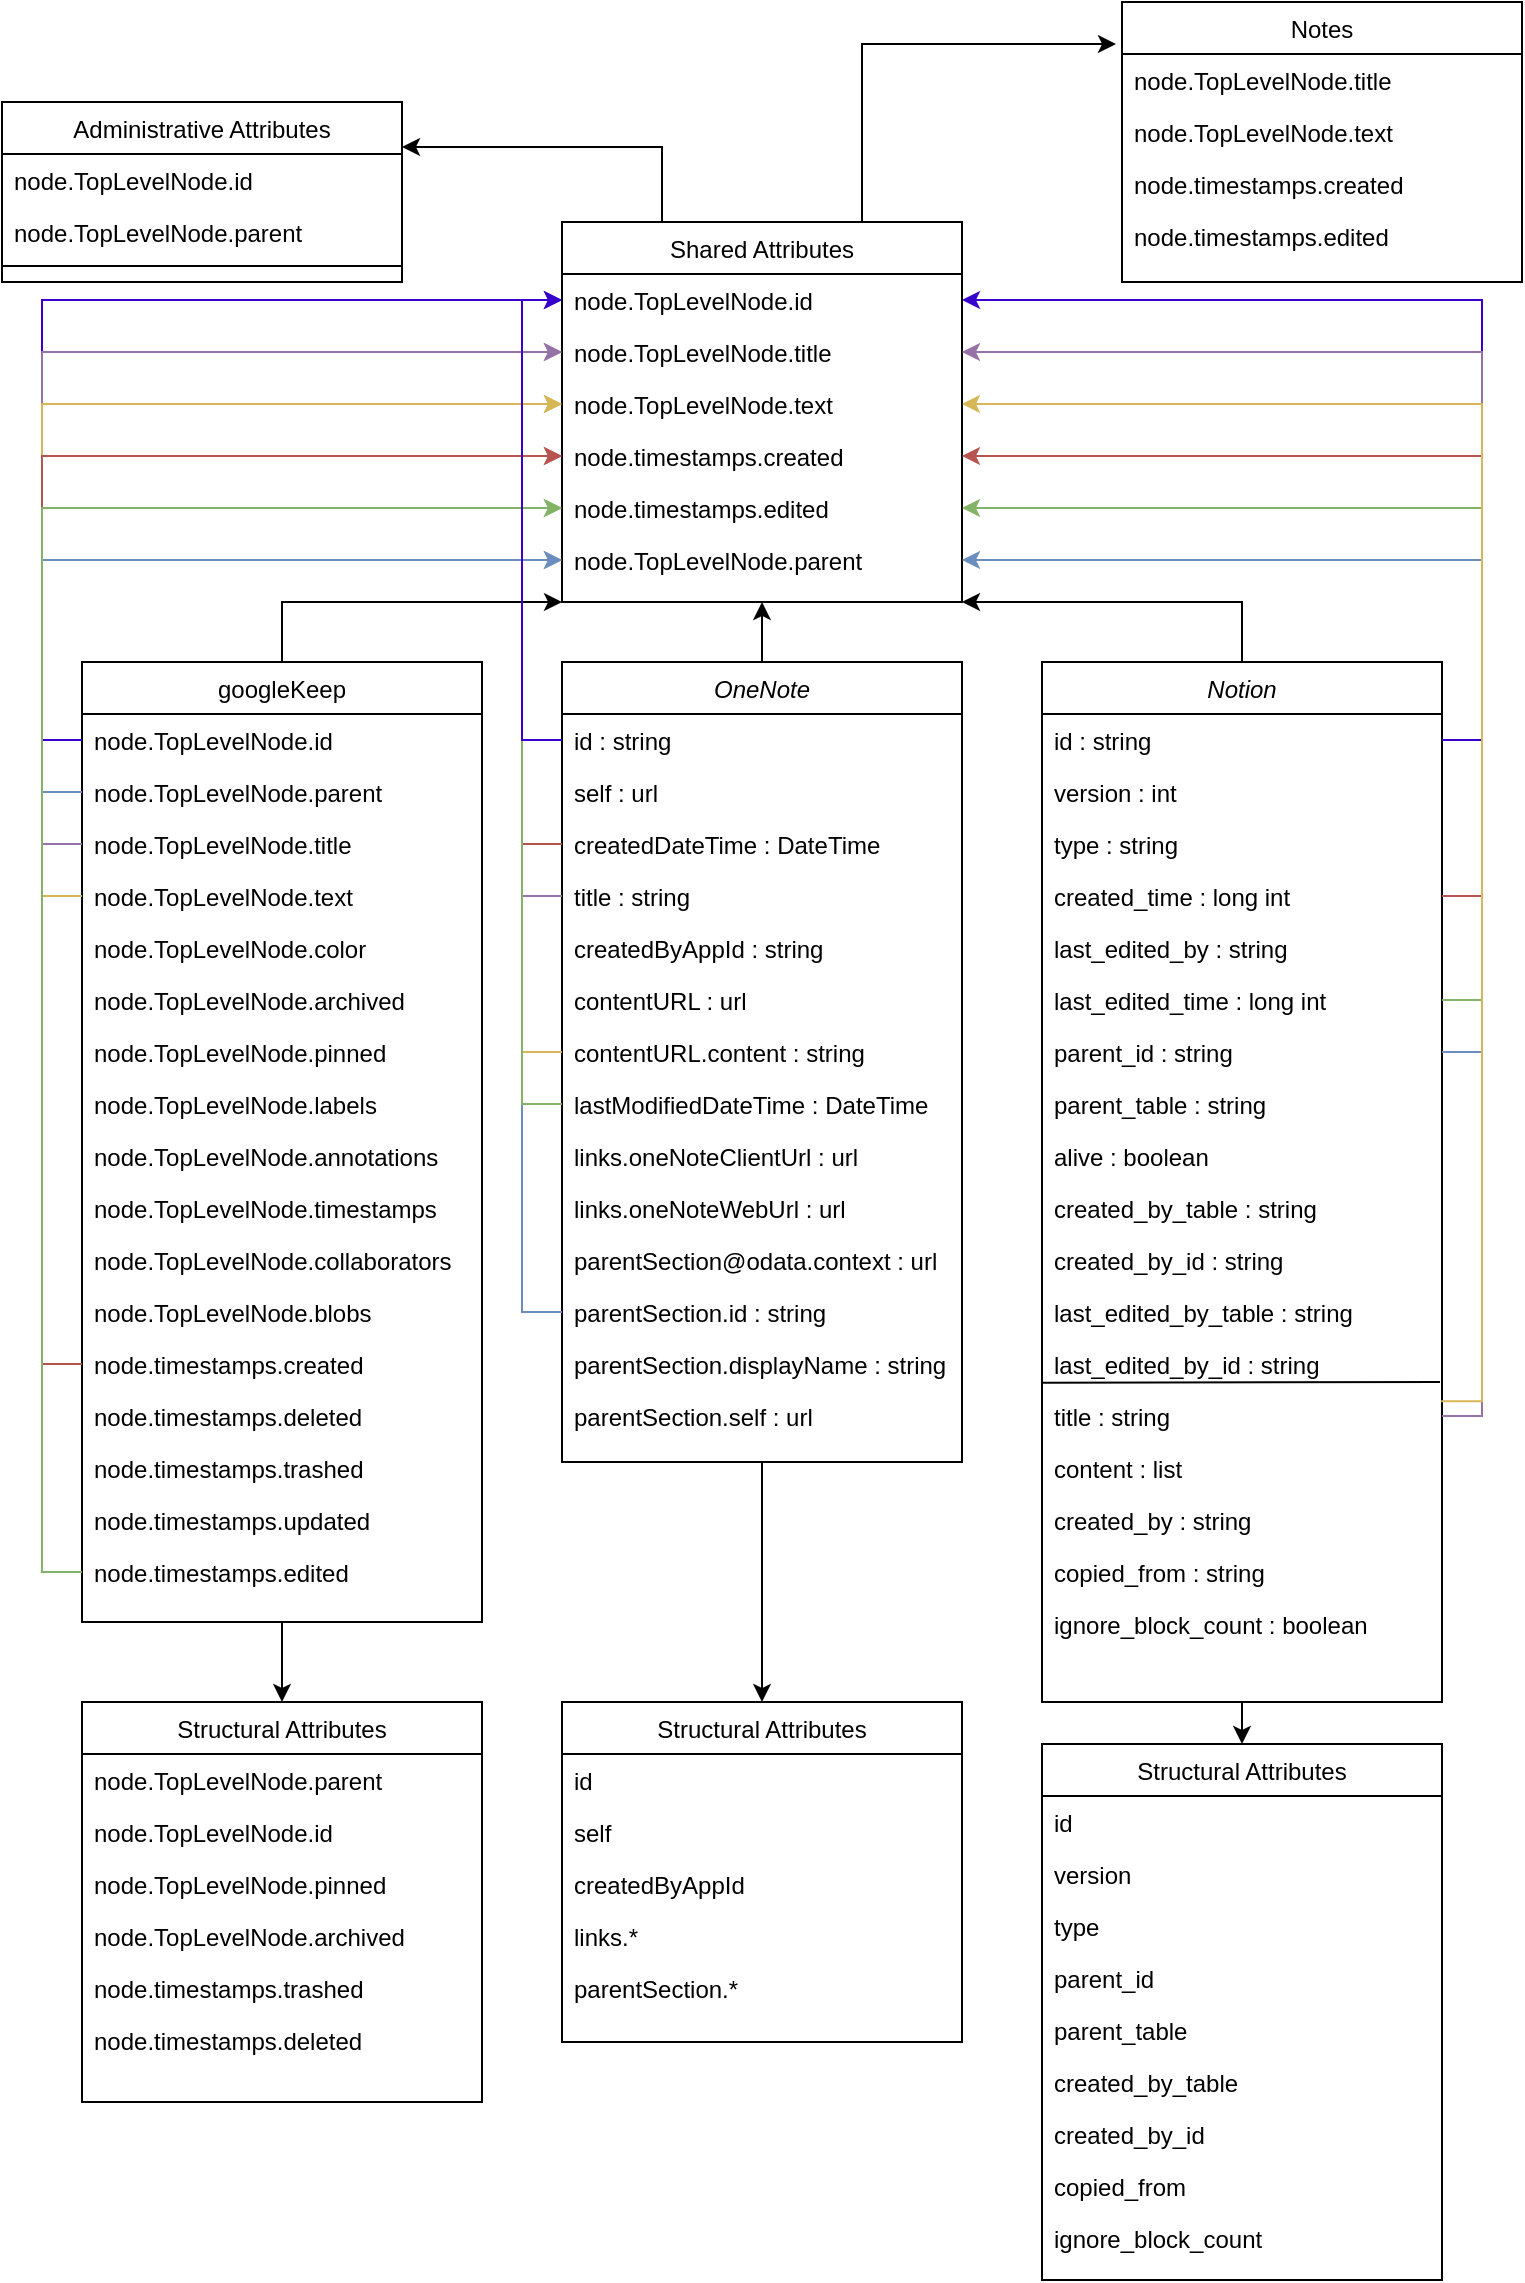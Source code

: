 <mxfile version="13.0.3" type="device"><diagram id="C5RBs43oDa-KdzZeNtuy" name="Page-1"><mxGraphModel dx="1089" dy="964" grid="1" gridSize="10" guides="1" tooltips="1" connect="1" arrows="1" fold="1" page="1" pageScale="1" pageWidth="827" pageHeight="1169" math="0" shadow="0"><root><mxCell id="WIyWlLk6GJQsqaUBKTNV-0"/><mxCell id="WIyWlLk6GJQsqaUBKTNV-1" parent="WIyWlLk6GJQsqaUBKTNV-0"/><mxCell id="ydB9DaKK_zEa8O-O2ueT-28" style="edgeStyle=orthogonalEdgeStyle;rounded=0;orthogonalLoop=1;jettySize=auto;html=1;exitX=0.5;exitY=1;exitDx=0;exitDy=0;entryX=0.5;entryY=0;entryDx=0;entryDy=0;" parent="WIyWlLk6GJQsqaUBKTNV-1" source="zkfFHV4jXpPFQw0GAbJ--6" target="ydB9DaKK_zEa8O-O2ueT-0" edge="1"><mxGeometry relative="1" as="geometry"/></mxCell><mxCell id="_huAUMThp4iO_BrBf-Zv-16" style="edgeStyle=orthogonalEdgeStyle;rounded=0;orthogonalLoop=1;jettySize=auto;html=1;exitX=0.5;exitY=0;exitDx=0;exitDy=0;entryX=0;entryY=1;entryDx=0;entryDy=0;" edge="1" parent="WIyWlLk6GJQsqaUBKTNV-1" source="zkfFHV4jXpPFQw0GAbJ--6" target="JfaCgHYBOTV-kpZcKpVg-49"><mxGeometry relative="1" as="geometry"><Array as="points"><mxPoint x="180" y="330"/></Array></mxGeometry></mxCell><mxCell id="zkfFHV4jXpPFQw0GAbJ--6" value="googleKeep" style="swimlane;fontStyle=0;align=center;verticalAlign=top;childLayout=stackLayout;horizontal=1;startSize=26;horizontalStack=0;resizeParent=1;resizeLast=0;collapsible=1;marginBottom=0;rounded=0;shadow=0;strokeWidth=1;" parent="WIyWlLk6GJQsqaUBKTNV-1" vertex="1"><mxGeometry x="80" y="360" width="200" height="480" as="geometry"><mxRectangle x="130" y="380" width="160" height="26" as="alternateBounds"/></mxGeometry></mxCell><mxCell id="zkfFHV4jXpPFQw0GAbJ--7" value="node.TopLevelNode.id &#10;" style="text;align=left;verticalAlign=top;spacingLeft=4;spacingRight=4;overflow=hidden;rotatable=0;points=[[0,0.5],[1,0.5]];portConstraint=eastwest;" parent="zkfFHV4jXpPFQw0GAbJ--6" vertex="1"><mxGeometry y="26" width="200" height="26" as="geometry"/></mxCell><mxCell id="JfaCgHYBOTV-kpZcKpVg-0" value="node.TopLevelNode.parent &#10;" style="text;align=left;verticalAlign=top;spacingLeft=4;spacingRight=4;overflow=hidden;rotatable=0;points=[[0,0.5],[1,0.5]];portConstraint=eastwest;" parent="zkfFHV4jXpPFQw0GAbJ--6" vertex="1"><mxGeometry y="52" width="200" height="26" as="geometry"/></mxCell><mxCell id="JfaCgHYBOTV-kpZcKpVg-1" value="node.TopLevelNode.title &#10;" style="text;align=left;verticalAlign=top;spacingLeft=4;spacingRight=4;overflow=hidden;rotatable=0;points=[[0,0.5],[1,0.5]];portConstraint=eastwest;" parent="zkfFHV4jXpPFQw0GAbJ--6" vertex="1"><mxGeometry y="78" width="200" height="26" as="geometry"/></mxCell><mxCell id="JfaCgHYBOTV-kpZcKpVg-3" value="node.TopLevelNode.text &#10;" style="text;align=left;verticalAlign=top;spacingLeft=4;spacingRight=4;overflow=hidden;rotatable=0;points=[[0,0.5],[1,0.5]];portConstraint=eastwest;" parent="zkfFHV4jXpPFQw0GAbJ--6" vertex="1"><mxGeometry y="104" width="200" height="26" as="geometry"/></mxCell><mxCell id="JfaCgHYBOTV-kpZcKpVg-4" value="node.TopLevelNode.color &#10;" style="text;align=left;verticalAlign=top;spacingLeft=4;spacingRight=4;overflow=hidden;rotatable=0;points=[[0,0.5],[1,0.5]];portConstraint=eastwest;" parent="zkfFHV4jXpPFQw0GAbJ--6" vertex="1"><mxGeometry y="130" width="200" height="26" as="geometry"/></mxCell><mxCell id="JfaCgHYBOTV-kpZcKpVg-5" value="node.TopLevelNode.archived &#10;" style="text;align=left;verticalAlign=top;spacingLeft=4;spacingRight=4;overflow=hidden;rotatable=0;points=[[0,0.5],[1,0.5]];portConstraint=eastwest;" parent="zkfFHV4jXpPFQw0GAbJ--6" vertex="1"><mxGeometry y="156" width="200" height="26" as="geometry"/></mxCell><mxCell id="JfaCgHYBOTV-kpZcKpVg-7" value="node.TopLevelNode.pinned &#10;" style="text;align=left;verticalAlign=top;spacingLeft=4;spacingRight=4;overflow=hidden;rotatable=0;points=[[0,0.5],[1,0.5]];portConstraint=eastwest;" parent="zkfFHV4jXpPFQw0GAbJ--6" vertex="1"><mxGeometry y="182" width="200" height="26" as="geometry"/></mxCell><mxCell id="JfaCgHYBOTV-kpZcKpVg-9" value="node.TopLevelNode.labels &#10;" style="text;align=left;verticalAlign=top;spacingLeft=4;spacingRight=4;overflow=hidden;rotatable=0;points=[[0,0.5],[1,0.5]];portConstraint=eastwest;" parent="zkfFHV4jXpPFQw0GAbJ--6" vertex="1"><mxGeometry y="208" width="200" height="26" as="geometry"/></mxCell><mxCell id="JfaCgHYBOTV-kpZcKpVg-8" value="node.TopLevelNode.annotations &#10;" style="text;align=left;verticalAlign=top;spacingLeft=4;spacingRight=4;overflow=hidden;rotatable=0;points=[[0,0.5],[1,0.5]];portConstraint=eastwest;" parent="zkfFHV4jXpPFQw0GAbJ--6" vertex="1"><mxGeometry y="234" width="200" height="26" as="geometry"/></mxCell><mxCell id="JfaCgHYBOTV-kpZcKpVg-10" value="node.TopLevelNode.timestamps &#10;" style="text;align=left;verticalAlign=top;spacingLeft=4;spacingRight=4;overflow=hidden;rotatable=0;points=[[0,0.5],[1,0.5]];portConstraint=eastwest;" parent="zkfFHV4jXpPFQw0GAbJ--6" vertex="1"><mxGeometry y="260" width="200" height="26" as="geometry"/></mxCell><mxCell id="JfaCgHYBOTV-kpZcKpVg-12" value="node.TopLevelNode.collaborators &#10;" style="text;align=left;verticalAlign=top;spacingLeft=4;spacingRight=4;overflow=hidden;rotatable=0;points=[[0,0.5],[1,0.5]];portConstraint=eastwest;" parent="zkfFHV4jXpPFQw0GAbJ--6" vertex="1"><mxGeometry y="286" width="200" height="26" as="geometry"/></mxCell><mxCell id="JfaCgHYBOTV-kpZcKpVg-11" value="node.TopLevelNode.blobs &#10;" style="text;align=left;verticalAlign=top;spacingLeft=4;spacingRight=4;overflow=hidden;rotatable=0;points=[[0,0.5],[1,0.5]];portConstraint=eastwest;" parent="zkfFHV4jXpPFQw0GAbJ--6" vertex="1"><mxGeometry y="312" width="200" height="26" as="geometry"/></mxCell><mxCell id="JfaCgHYBOTV-kpZcKpVg-13" value="node.timestamps.created &#10;" style="text;align=left;verticalAlign=top;spacingLeft=4;spacingRight=4;overflow=hidden;rotatable=0;points=[[0,0.5],[1,0.5]];portConstraint=eastwest;" parent="zkfFHV4jXpPFQw0GAbJ--6" vertex="1"><mxGeometry y="338" width="200" height="26" as="geometry"/></mxCell><mxCell id="JfaCgHYBOTV-kpZcKpVg-6" value="node.timestamps.deleted" style="text;align=left;verticalAlign=top;spacingLeft=4;spacingRight=4;overflow=hidden;rotatable=0;points=[[0,0.5],[1,0.5]];portConstraint=eastwest;" parent="zkfFHV4jXpPFQw0GAbJ--6" vertex="1"><mxGeometry y="364" width="200" height="26" as="geometry"/></mxCell><mxCell id="JfaCgHYBOTV-kpZcKpVg-14" value="node.timestamps.trashed" style="text;align=left;verticalAlign=top;spacingLeft=4;spacingRight=4;overflow=hidden;rotatable=0;points=[[0,0.5],[1,0.5]];portConstraint=eastwest;" parent="zkfFHV4jXpPFQw0GAbJ--6" vertex="1"><mxGeometry y="390" width="200" height="26" as="geometry"/></mxCell><mxCell id="JfaCgHYBOTV-kpZcKpVg-15" value="node.timestamps.updated" style="text;align=left;verticalAlign=top;spacingLeft=4;spacingRight=4;overflow=hidden;rotatable=0;points=[[0,0.5],[1,0.5]];portConstraint=eastwest;" parent="zkfFHV4jXpPFQw0GAbJ--6" vertex="1"><mxGeometry y="416" width="200" height="26" as="geometry"/></mxCell><mxCell id="JfaCgHYBOTV-kpZcKpVg-16" value="node.timestamps.edited" style="text;align=left;verticalAlign=top;spacingLeft=4;spacingRight=4;overflow=hidden;rotatable=0;points=[[0,0.5],[1,0.5]];portConstraint=eastwest;" parent="zkfFHV4jXpPFQw0GAbJ--6" vertex="1"><mxGeometry y="442" width="200" height="26" as="geometry"/></mxCell><mxCell id="JfaCgHYBOTV-kpZcKpVg-69" style="edgeStyle=orthogonalEdgeStyle;rounded=0;orthogonalLoop=1;jettySize=auto;html=1;exitX=0.5;exitY=0;exitDx=0;exitDy=0;entryX=0.5;entryY=1;entryDx=0;entryDy=0;" parent="WIyWlLk6GJQsqaUBKTNV-1" source="zkfFHV4jXpPFQw0GAbJ--0" target="JfaCgHYBOTV-kpZcKpVg-49" edge="1"><mxGeometry relative="1" as="geometry"/></mxCell><mxCell id="ydB9DaKK_zEa8O-O2ueT-29" style="edgeStyle=orthogonalEdgeStyle;rounded=0;orthogonalLoop=1;jettySize=auto;html=1;exitX=0.5;exitY=1;exitDx=0;exitDy=0;entryX=0.5;entryY=0;entryDx=0;entryDy=0;" parent="WIyWlLk6GJQsqaUBKTNV-1" source="zkfFHV4jXpPFQw0GAbJ--0" target="ydB9DaKK_zEa8O-O2ueT-9" edge="1"><mxGeometry relative="1" as="geometry"/></mxCell><mxCell id="zkfFHV4jXpPFQw0GAbJ--0" value="OneNote" style="swimlane;fontStyle=2;align=center;verticalAlign=top;childLayout=stackLayout;horizontal=1;startSize=26;horizontalStack=0;resizeParent=1;resizeLast=0;collapsible=1;marginBottom=0;rounded=0;shadow=0;strokeWidth=1;" parent="WIyWlLk6GJQsqaUBKTNV-1" vertex="1"><mxGeometry x="320" y="360" width="200" height="400" as="geometry"><mxRectangle x="230" y="140" width="160" height="26" as="alternateBounds"/></mxGeometry></mxCell><mxCell id="zkfFHV4jXpPFQw0GAbJ--1" value="id : string" style="text;align=left;verticalAlign=top;spacingLeft=4;spacingRight=4;overflow=hidden;rotatable=0;points=[[0,0.5],[1,0.5]];portConstraint=eastwest;" parent="zkfFHV4jXpPFQw0GAbJ--0" vertex="1"><mxGeometry y="26" width="200" height="26" as="geometry"/></mxCell><mxCell id="zkfFHV4jXpPFQw0GAbJ--2" value="self : url" style="text;align=left;verticalAlign=top;spacingLeft=4;spacingRight=4;overflow=hidden;rotatable=0;points=[[0,0.5],[1,0.5]];portConstraint=eastwest;rounded=0;shadow=0;html=0;" parent="zkfFHV4jXpPFQw0GAbJ--0" vertex="1"><mxGeometry y="52" width="200" height="26" as="geometry"/></mxCell><mxCell id="zkfFHV4jXpPFQw0GAbJ--3" value="createdDateTime : DateTime" style="text;align=left;verticalAlign=top;spacingLeft=4;spacingRight=4;overflow=hidden;rotatable=0;points=[[0,0.5],[1,0.5]];portConstraint=eastwest;rounded=0;shadow=0;html=0;" parent="zkfFHV4jXpPFQw0GAbJ--0" vertex="1"><mxGeometry y="78" width="200" height="26" as="geometry"/></mxCell><mxCell id="JfaCgHYBOTV-kpZcKpVg-17" value="title : string" style="text;align=left;verticalAlign=top;spacingLeft=4;spacingRight=4;overflow=hidden;rotatable=0;points=[[0,0.5],[1,0.5]];portConstraint=eastwest;rounded=0;shadow=0;html=0;" parent="zkfFHV4jXpPFQw0GAbJ--0" vertex="1"><mxGeometry y="104" width="200" height="26" as="geometry"/></mxCell><mxCell id="JfaCgHYBOTV-kpZcKpVg-20" value="createdByAppId : string" style="text;align=left;verticalAlign=top;spacingLeft=4;spacingRight=4;overflow=hidden;rotatable=0;points=[[0,0.5],[1,0.5]];portConstraint=eastwest;rounded=0;shadow=0;html=0;" parent="zkfFHV4jXpPFQw0GAbJ--0" vertex="1"><mxGeometry y="130" width="200" height="26" as="geometry"/></mxCell><mxCell id="JfaCgHYBOTV-kpZcKpVg-22" value="contentURL : url" style="text;align=left;verticalAlign=top;spacingLeft=4;spacingRight=4;overflow=hidden;rotatable=0;points=[[0,0.5],[1,0.5]];portConstraint=eastwest;rounded=0;shadow=0;html=0;" parent="zkfFHV4jXpPFQw0GAbJ--0" vertex="1"><mxGeometry y="156" width="200" height="26" as="geometry"/></mxCell><mxCell id="JfaCgHYBOTV-kpZcKpVg-19" value="contentURL.content : string" style="text;align=left;verticalAlign=top;spacingLeft=4;spacingRight=4;overflow=hidden;rotatable=0;points=[[0,0.5],[1,0.5]];portConstraint=eastwest;rounded=0;shadow=0;html=0;" parent="zkfFHV4jXpPFQw0GAbJ--0" vertex="1"><mxGeometry y="182" width="200" height="26" as="geometry"/></mxCell><mxCell id="JfaCgHYBOTV-kpZcKpVg-21" value="lastModifiedDateTime : DateTime" style="text;align=left;verticalAlign=top;spacingLeft=4;spacingRight=4;overflow=hidden;rotatable=0;points=[[0,0.5],[1,0.5]];portConstraint=eastwest;rounded=0;shadow=0;html=0;" parent="zkfFHV4jXpPFQw0GAbJ--0" vertex="1"><mxGeometry y="208" width="200" height="26" as="geometry"/></mxCell><mxCell id="JfaCgHYBOTV-kpZcKpVg-18" value="links.oneNoteClientUrl : url" style="text;align=left;verticalAlign=top;spacingLeft=4;spacingRight=4;overflow=hidden;rotatable=0;points=[[0,0.5],[1,0.5]];portConstraint=eastwest;rounded=0;shadow=0;html=0;" parent="zkfFHV4jXpPFQw0GAbJ--0" vertex="1"><mxGeometry y="234" width="200" height="26" as="geometry"/></mxCell><mxCell id="JfaCgHYBOTV-kpZcKpVg-25" value="links.oneNoteWebUrl : url" style="text;align=left;verticalAlign=top;spacingLeft=4;spacingRight=4;overflow=hidden;rotatable=0;points=[[0,0.5],[1,0.5]];portConstraint=eastwest;rounded=0;shadow=0;html=0;" parent="zkfFHV4jXpPFQw0GAbJ--0" vertex="1"><mxGeometry y="260" width="200" height="26" as="geometry"/></mxCell><mxCell id="JfaCgHYBOTV-kpZcKpVg-26" value="parentSection@odata.context : url" style="text;align=left;verticalAlign=top;spacingLeft=4;spacingRight=4;overflow=hidden;rotatable=0;points=[[0,0.5],[1,0.5]];portConstraint=eastwest;rounded=0;shadow=0;html=0;" parent="zkfFHV4jXpPFQw0GAbJ--0" vertex="1"><mxGeometry y="286" width="200" height="26" as="geometry"/></mxCell><mxCell id="JfaCgHYBOTV-kpZcKpVg-27" value="parentSection.id : string" style="text;align=left;verticalAlign=top;spacingLeft=4;spacingRight=4;overflow=hidden;rotatable=0;points=[[0,0.5],[1,0.5]];portConstraint=eastwest;rounded=0;shadow=0;html=0;" parent="zkfFHV4jXpPFQw0GAbJ--0" vertex="1"><mxGeometry y="312" width="200" height="26" as="geometry"/></mxCell><mxCell id="JfaCgHYBOTV-kpZcKpVg-23" value="parentSection.displayName : string" style="text;align=left;verticalAlign=top;spacingLeft=4;spacingRight=4;overflow=hidden;rotatable=0;points=[[0,0.5],[1,0.5]];portConstraint=eastwest;rounded=0;shadow=0;html=0;" parent="zkfFHV4jXpPFQw0GAbJ--0" vertex="1"><mxGeometry y="338" width="200" height="26" as="geometry"/></mxCell><mxCell id="JfaCgHYBOTV-kpZcKpVg-24" value="parentSection.self : url" style="text;align=left;verticalAlign=top;spacingLeft=4;spacingRight=4;overflow=hidden;rotatable=0;points=[[0,0.5],[1,0.5]];portConstraint=eastwest;rounded=0;shadow=0;html=0;" parent="zkfFHV4jXpPFQw0GAbJ--0" vertex="1"><mxGeometry y="364" width="200" height="26" as="geometry"/></mxCell><mxCell id="JfaCgHYBOTV-kpZcKpVg-70" style="edgeStyle=orthogonalEdgeStyle;rounded=0;orthogonalLoop=1;jettySize=auto;html=1;exitX=0.5;exitY=0;exitDx=0;exitDy=0;entryX=1;entryY=1;entryDx=0;entryDy=0;" parent="WIyWlLk6GJQsqaUBKTNV-1" source="JfaCgHYBOTV-kpZcKpVg-28" edge="1" target="JfaCgHYBOTV-kpZcKpVg-49"><mxGeometry relative="1" as="geometry"><mxPoint x="520" y="179" as="targetPoint"/><Array as="points"><mxPoint x="660" y="330"/></Array></mxGeometry></mxCell><mxCell id="ydB9DaKK_zEa8O-O2ueT-30" style="edgeStyle=orthogonalEdgeStyle;rounded=0;orthogonalLoop=1;jettySize=auto;html=1;exitX=0.5;exitY=1;exitDx=0;exitDy=0;entryX=0.5;entryY=0;entryDx=0;entryDy=0;" parent="WIyWlLk6GJQsqaUBKTNV-1" source="JfaCgHYBOTV-kpZcKpVg-28" target="ydB9DaKK_zEa8O-O2ueT-17" edge="1"><mxGeometry relative="1" as="geometry"/></mxCell><mxCell id="JfaCgHYBOTV-kpZcKpVg-28" value="Notion" style="swimlane;fontStyle=2;align=center;verticalAlign=top;childLayout=stackLayout;horizontal=1;startSize=26;horizontalStack=0;resizeParent=1;resizeLast=0;collapsible=1;marginBottom=0;rounded=0;shadow=0;strokeWidth=1;" parent="WIyWlLk6GJQsqaUBKTNV-1" vertex="1"><mxGeometry x="560" y="360" width="200" height="520" as="geometry"><mxRectangle x="230" y="140" width="160" height="26" as="alternateBounds"/></mxGeometry></mxCell><mxCell id="JfaCgHYBOTV-kpZcKpVg-29" value="id : string" style="text;align=left;verticalAlign=top;spacingLeft=4;spacingRight=4;overflow=hidden;rotatable=0;points=[[0,0.5],[1,0.5]];portConstraint=eastwest;" parent="JfaCgHYBOTV-kpZcKpVg-28" vertex="1"><mxGeometry y="26" width="200" height="26" as="geometry"/></mxCell><mxCell id="JfaCgHYBOTV-kpZcKpVg-30" value="version : int" style="text;align=left;verticalAlign=top;spacingLeft=4;spacingRight=4;overflow=hidden;rotatable=0;points=[[0,0.5],[1,0.5]];portConstraint=eastwest;rounded=0;shadow=0;html=0;" parent="JfaCgHYBOTV-kpZcKpVg-28" vertex="1"><mxGeometry y="52" width="200" height="26" as="geometry"/></mxCell><mxCell id="JfaCgHYBOTV-kpZcKpVg-31" value="type : string" style="text;align=left;verticalAlign=top;spacingLeft=4;spacingRight=4;overflow=hidden;rotatable=0;points=[[0,0.5],[1,0.5]];portConstraint=eastwest;rounded=0;shadow=0;html=0;" parent="JfaCgHYBOTV-kpZcKpVg-28" vertex="1"><mxGeometry y="78" width="200" height="26" as="geometry"/></mxCell><mxCell id="JfaCgHYBOTV-kpZcKpVg-33" value="created_time : long int" style="text;align=left;verticalAlign=top;spacingLeft=4;spacingRight=4;overflow=hidden;rotatable=0;points=[[0,0.5],[1,0.5]];portConstraint=eastwest;rounded=0;shadow=0;html=0;" parent="JfaCgHYBOTV-kpZcKpVg-28" vertex="1"><mxGeometry y="104" width="200" height="26" as="geometry"/></mxCell><mxCell id="JfaCgHYBOTV-kpZcKpVg-34" value="last_edited_by : string" style="text;align=left;verticalAlign=top;spacingLeft=4;spacingRight=4;overflow=hidden;rotatable=0;points=[[0,0.5],[1,0.5]];portConstraint=eastwest;rounded=0;shadow=0;html=0;" parent="JfaCgHYBOTV-kpZcKpVg-28" vertex="1"><mxGeometry y="130" width="200" height="26" as="geometry"/></mxCell><mxCell id="JfaCgHYBOTV-kpZcKpVg-35" value="last_edited_time : long int" style="text;align=left;verticalAlign=top;spacingLeft=4;spacingRight=4;overflow=hidden;rotatable=0;points=[[0,0.5],[1,0.5]];portConstraint=eastwest;rounded=0;shadow=0;html=0;" parent="JfaCgHYBOTV-kpZcKpVg-28" vertex="1"><mxGeometry y="156" width="200" height="26" as="geometry"/></mxCell><mxCell id="JfaCgHYBOTV-kpZcKpVg-36" value="parent_id : string" style="text;align=left;verticalAlign=top;spacingLeft=4;spacingRight=4;overflow=hidden;rotatable=0;points=[[0,0.5],[1,0.5]];portConstraint=eastwest;rounded=0;shadow=0;html=0;" parent="JfaCgHYBOTV-kpZcKpVg-28" vertex="1"><mxGeometry y="182" width="200" height="26" as="geometry"/></mxCell><mxCell id="JfaCgHYBOTV-kpZcKpVg-37" value="parent_table : string" style="text;align=left;verticalAlign=top;spacingLeft=4;spacingRight=4;overflow=hidden;rotatable=0;points=[[0,0.5],[1,0.5]];portConstraint=eastwest;rounded=0;shadow=0;html=0;" parent="JfaCgHYBOTV-kpZcKpVg-28" vertex="1"><mxGeometry y="208" width="200" height="26" as="geometry"/></mxCell><mxCell id="JfaCgHYBOTV-kpZcKpVg-38" value="alive : boolean" style="text;align=left;verticalAlign=top;spacingLeft=4;spacingRight=4;overflow=hidden;rotatable=0;points=[[0,0.5],[1,0.5]];portConstraint=eastwest;rounded=0;shadow=0;html=0;" parent="JfaCgHYBOTV-kpZcKpVg-28" vertex="1"><mxGeometry y="234" width="200" height="26" as="geometry"/></mxCell><mxCell id="JfaCgHYBOTV-kpZcKpVg-39" value="created_by_table : string" style="text;align=left;verticalAlign=top;spacingLeft=4;spacingRight=4;overflow=hidden;rotatable=0;points=[[0,0.5],[1,0.5]];portConstraint=eastwest;rounded=0;shadow=0;html=0;" parent="JfaCgHYBOTV-kpZcKpVg-28" vertex="1"><mxGeometry y="260" width="200" height="26" as="geometry"/></mxCell><mxCell id="JfaCgHYBOTV-kpZcKpVg-40" value="created_by_id : string" style="text;align=left;verticalAlign=top;spacingLeft=4;spacingRight=4;overflow=hidden;rotatable=0;points=[[0,0.5],[1,0.5]];portConstraint=eastwest;rounded=0;shadow=0;html=0;" parent="JfaCgHYBOTV-kpZcKpVg-28" vertex="1"><mxGeometry y="286" width="200" height="26" as="geometry"/></mxCell><mxCell id="JfaCgHYBOTV-kpZcKpVg-41" value="last_edited_by_table : string" style="text;align=left;verticalAlign=top;spacingLeft=4;spacingRight=4;overflow=hidden;rotatable=0;points=[[0,0.5],[1,0.5]];portConstraint=eastwest;rounded=0;shadow=0;html=0;" parent="JfaCgHYBOTV-kpZcKpVg-28" vertex="1"><mxGeometry y="312" width="200" height="26" as="geometry"/></mxCell><mxCell id="JfaCgHYBOTV-kpZcKpVg-42" value="last_edited_by_id : string" style="text;align=left;verticalAlign=top;spacingLeft=4;spacingRight=4;overflow=hidden;rotatable=0;points=[[0,0.5],[1,0.5]];portConstraint=eastwest;rounded=0;shadow=0;html=0;" parent="JfaCgHYBOTV-kpZcKpVg-28" vertex="1"><mxGeometry y="338" width="200" height="26" as="geometry"/></mxCell><mxCell id="JfaCgHYBOTV-kpZcKpVg-45" value="title : string" style="text;align=left;verticalAlign=top;spacingLeft=4;spacingRight=4;overflow=hidden;rotatable=0;points=[[0,0.5],[1,0.5]];portConstraint=eastwest;rounded=0;shadow=0;html=0;" parent="JfaCgHYBOTV-kpZcKpVg-28" vertex="1"><mxGeometry y="364" width="200" height="26" as="geometry"/></mxCell><mxCell id="JfaCgHYBOTV-kpZcKpVg-46" value="content : list" style="text;align=left;verticalAlign=top;spacingLeft=4;spacingRight=4;overflow=hidden;rotatable=0;points=[[0,0.5],[1,0.5]];portConstraint=eastwest;rounded=0;shadow=0;html=0;" parent="JfaCgHYBOTV-kpZcKpVg-28" vertex="1"><mxGeometry y="390" width="200" height="26" as="geometry"/></mxCell><mxCell id="JfaCgHYBOTV-kpZcKpVg-48" value="created_by : string" style="text;align=left;verticalAlign=top;spacingLeft=4;spacingRight=4;overflow=hidden;rotatable=0;points=[[0,0.5],[1,0.5]];portConstraint=eastwest;rounded=0;shadow=0;html=0;" parent="JfaCgHYBOTV-kpZcKpVg-28" vertex="1"><mxGeometry y="416" width="200" height="26" as="geometry"/></mxCell><mxCell id="JfaCgHYBOTV-kpZcKpVg-47" value="copied_from : string" style="text;align=left;verticalAlign=top;spacingLeft=4;spacingRight=4;overflow=hidden;rotatable=0;points=[[0,0.5],[1,0.5]];portConstraint=eastwest;rounded=0;shadow=0;html=0;" parent="JfaCgHYBOTV-kpZcKpVg-28" vertex="1"><mxGeometry y="442" width="200" height="26" as="geometry"/></mxCell><mxCell id="JfaCgHYBOTV-kpZcKpVg-32" value="ignore_block_count : boolean" style="text;align=left;verticalAlign=top;spacingLeft=4;spacingRight=4;overflow=hidden;rotatable=0;points=[[0,0.5],[1,0.5]];portConstraint=eastwest;rounded=0;shadow=0;html=0;" parent="JfaCgHYBOTV-kpZcKpVg-28" vertex="1"><mxGeometry y="468" width="200" height="26" as="geometry"/></mxCell><mxCell id="a1nf7_kKZEOx9Oq4Km3--19" value="" style="endArrow=none;html=1;exitX=0;exitY=0.86;exitDx=0;exitDy=0;exitPerimeter=0;" parent="JfaCgHYBOTV-kpZcKpVg-28" source="JfaCgHYBOTV-kpZcKpVg-42" edge="1"><mxGeometry width="50" height="50" relative="1" as="geometry"><mxPoint x="-170" y="500" as="sourcePoint"/><mxPoint x="199" y="360" as="targetPoint"/></mxGeometry></mxCell><mxCell id="a1nf7_kKZEOx9Oq4Km3--17" style="edgeStyle=orthogonalEdgeStyle;rounded=0;orthogonalLoop=1;jettySize=auto;html=1;exitX=0.25;exitY=0;exitDx=0;exitDy=0;entryX=1;entryY=0.25;entryDx=0;entryDy=0;" parent="WIyWlLk6GJQsqaUBKTNV-1" source="JfaCgHYBOTV-kpZcKpVg-49" target="a1nf7_kKZEOx9Oq4Km3--9" edge="1"><mxGeometry relative="1" as="geometry"/></mxCell><mxCell id="a1nf7_kKZEOx9Oq4Km3--18" style="edgeStyle=orthogonalEdgeStyle;rounded=0;orthogonalLoop=1;jettySize=auto;html=1;exitX=0.75;exitY=0;exitDx=0;exitDy=0;entryX=-0.015;entryY=-0.192;entryDx=0;entryDy=0;entryPerimeter=0;" parent="WIyWlLk6GJQsqaUBKTNV-1" source="JfaCgHYBOTV-kpZcKpVg-49" target="a1nf7_kKZEOx9Oq4Km3--3" edge="1"><mxGeometry relative="1" as="geometry"/></mxCell><mxCell id="JfaCgHYBOTV-kpZcKpVg-49" value="Shared Attributes" style="swimlane;fontStyle=0;align=center;verticalAlign=top;childLayout=stackLayout;horizontal=1;startSize=26;horizontalStack=0;resizeParent=1;resizeLast=0;collapsible=1;marginBottom=0;rounded=0;shadow=0;strokeWidth=1;" parent="WIyWlLk6GJQsqaUBKTNV-1" vertex="1"><mxGeometry x="320" y="140" width="200" height="190" as="geometry"><mxRectangle x="130" y="380" width="160" height="26" as="alternateBounds"/></mxGeometry></mxCell><mxCell id="JfaCgHYBOTV-kpZcKpVg-50" value="node.TopLevelNode.id &#10;" style="text;align=left;verticalAlign=top;spacingLeft=4;spacingRight=4;overflow=hidden;rotatable=0;points=[[0,0.5],[1,0.5]];portConstraint=eastwest;" parent="JfaCgHYBOTV-kpZcKpVg-49" vertex="1"><mxGeometry y="26" width="200" height="26" as="geometry"/></mxCell><mxCell id="JfaCgHYBOTV-kpZcKpVg-52" value="node.TopLevelNode.title &#10;" style="text;align=left;verticalAlign=top;spacingLeft=4;spacingRight=4;overflow=hidden;rotatable=0;points=[[0,0.5],[1,0.5]];portConstraint=eastwest;" parent="JfaCgHYBOTV-kpZcKpVg-49" vertex="1"><mxGeometry y="52" width="200" height="26" as="geometry"/></mxCell><mxCell id="JfaCgHYBOTV-kpZcKpVg-53" value="node.TopLevelNode.text &#10;" style="text;align=left;verticalAlign=top;spacingLeft=4;spacingRight=4;overflow=hidden;rotatable=0;points=[[0,0.5],[1,0.5]];portConstraint=eastwest;" parent="JfaCgHYBOTV-kpZcKpVg-49" vertex="1"><mxGeometry y="78" width="200" height="26" as="geometry"/></mxCell><mxCell id="JfaCgHYBOTV-kpZcKpVg-62" value="node.timestamps.created &#10;" style="text;align=left;verticalAlign=top;spacingLeft=4;spacingRight=4;overflow=hidden;rotatable=0;points=[[0,0.5],[1,0.5]];portConstraint=eastwest;" parent="JfaCgHYBOTV-kpZcKpVg-49" vertex="1"><mxGeometry y="104" width="200" height="26" as="geometry"/></mxCell><mxCell id="JfaCgHYBOTV-kpZcKpVg-66" value="node.timestamps.edited" style="text;align=left;verticalAlign=top;spacingLeft=4;spacingRight=4;overflow=hidden;rotatable=0;points=[[0,0.5],[1,0.5]];portConstraint=eastwest;" parent="JfaCgHYBOTV-kpZcKpVg-49" vertex="1"><mxGeometry y="130" width="200" height="26" as="geometry"/></mxCell><mxCell id="a1nf7_kKZEOx9Oq4Km3--0" value="node.TopLevelNode.parent &#10;" style="text;align=left;verticalAlign=top;spacingLeft=4;spacingRight=4;overflow=hidden;rotatable=0;points=[[0,0.5],[1,0.5]];portConstraint=eastwest;" parent="JfaCgHYBOTV-kpZcKpVg-49" vertex="1"><mxGeometry y="156" width="200" height="26" as="geometry"/></mxCell><mxCell id="a1nf7_kKZEOx9Oq4Km3--9" value="Administrative Attributes" style="swimlane;fontStyle=0;align=center;verticalAlign=top;childLayout=stackLayout;horizontal=1;startSize=26;horizontalStack=0;resizeParent=1;resizeLast=0;collapsible=1;marginBottom=0;rounded=0;shadow=0;strokeWidth=1;" parent="WIyWlLk6GJQsqaUBKTNV-1" vertex="1"><mxGeometry x="40" y="80" width="200" height="90" as="geometry"><mxRectangle x="130" y="380" width="160" height="26" as="alternateBounds"/></mxGeometry></mxCell><mxCell id="a1nf7_kKZEOx9Oq4Km3--10" value="node.TopLevelNode.id &#10;" style="text;align=left;verticalAlign=top;spacingLeft=4;spacingRight=4;overflow=hidden;rotatable=0;points=[[0,0.5],[1,0.5]];portConstraint=eastwest;" parent="a1nf7_kKZEOx9Oq4Km3--9" vertex="1"><mxGeometry y="26" width="200" height="26" as="geometry"/></mxCell><mxCell id="a1nf7_kKZEOx9Oq4Km3--15" value="node.TopLevelNode.parent &#10;" style="text;align=left;verticalAlign=top;spacingLeft=4;spacingRight=4;overflow=hidden;rotatable=0;points=[[0,0.5],[1,0.5]];portConstraint=eastwest;" parent="a1nf7_kKZEOx9Oq4Km3--9" vertex="1"><mxGeometry y="52" width="200" height="26" as="geometry"/></mxCell><mxCell id="a1nf7_kKZEOx9Oq4Km3--16" value="" style="line;html=1;strokeWidth=1;align=left;verticalAlign=middle;spacingTop=-1;spacingLeft=3;spacingRight=3;rotatable=0;labelPosition=right;points=[];portConstraint=eastwest;" parent="a1nf7_kKZEOx9Oq4Km3--9" vertex="1"><mxGeometry y="78" width="200" height="8" as="geometry"/></mxCell><mxCell id="a1nf7_kKZEOx9Oq4Km3--1" value="Notes" style="swimlane;fontStyle=0;align=center;verticalAlign=top;childLayout=stackLayout;horizontal=1;startSize=26;horizontalStack=0;resizeParent=1;resizeLast=0;collapsible=1;marginBottom=0;rounded=0;shadow=0;strokeWidth=1;" parent="WIyWlLk6GJQsqaUBKTNV-1" vertex="1"><mxGeometry x="600" y="30" width="200" height="140" as="geometry"><mxRectangle x="130" y="380" width="160" height="26" as="alternateBounds"/></mxGeometry></mxCell><mxCell id="a1nf7_kKZEOx9Oq4Km3--3" value="node.TopLevelNode.title &#10;" style="text;align=left;verticalAlign=top;spacingLeft=4;spacingRight=4;overflow=hidden;rotatable=0;points=[[0,0.5],[1,0.5]];portConstraint=eastwest;" parent="a1nf7_kKZEOx9Oq4Km3--1" vertex="1"><mxGeometry y="26" width="200" height="26" as="geometry"/></mxCell><mxCell id="a1nf7_kKZEOx9Oq4Km3--4" value="node.TopLevelNode.text &#10;" style="text;align=left;verticalAlign=top;spacingLeft=4;spacingRight=4;overflow=hidden;rotatable=0;points=[[0,0.5],[1,0.5]];portConstraint=eastwest;" parent="a1nf7_kKZEOx9Oq4Km3--1" vertex="1"><mxGeometry y="52" width="200" height="26" as="geometry"/></mxCell><mxCell id="a1nf7_kKZEOx9Oq4Km3--5" value="node.timestamps.created &#10;" style="text;align=left;verticalAlign=top;spacingLeft=4;spacingRight=4;overflow=hidden;rotatable=0;points=[[0,0.5],[1,0.5]];portConstraint=eastwest;" parent="a1nf7_kKZEOx9Oq4Km3--1" vertex="1"><mxGeometry y="78" width="200" height="26" as="geometry"/></mxCell><mxCell id="a1nf7_kKZEOx9Oq4Km3--6" value="node.timestamps.edited" style="text;align=left;verticalAlign=top;spacingLeft=4;spacingRight=4;overflow=hidden;rotatable=0;points=[[0,0.5],[1,0.5]];portConstraint=eastwest;" parent="a1nf7_kKZEOx9Oq4Km3--1" vertex="1"><mxGeometry y="104" width="200" height="26" as="geometry"/></mxCell><mxCell id="ydB9DaKK_zEa8O-O2ueT-0" value="Structural Attributes" style="swimlane;fontStyle=0;align=center;verticalAlign=top;childLayout=stackLayout;horizontal=1;startSize=26;horizontalStack=0;resizeParent=1;resizeLast=0;collapsible=1;marginBottom=0;rounded=0;shadow=0;strokeWidth=1;" parent="WIyWlLk6GJQsqaUBKTNV-1" vertex="1"><mxGeometry x="80" y="880" width="200" height="200" as="geometry"><mxRectangle x="130" y="380" width="160" height="26" as="alternateBounds"/></mxGeometry></mxCell><mxCell id="ydB9DaKK_zEa8O-O2ueT-1" value="node.TopLevelNode.parent &#10;" style="text;align=left;verticalAlign=top;spacingLeft=4;spacingRight=4;overflow=hidden;rotatable=0;points=[[0,0.5],[1,0.5]];portConstraint=eastwest;" parent="ydB9DaKK_zEa8O-O2ueT-0" vertex="1"><mxGeometry y="26" width="200" height="26" as="geometry"/></mxCell><mxCell id="ydB9DaKK_zEa8O-O2ueT-2" value="node.TopLevelNode.id &#10;" style="text;align=left;verticalAlign=top;spacingLeft=4;spacingRight=4;overflow=hidden;rotatable=0;points=[[0,0.5],[1,0.5]];portConstraint=eastwest;" parent="ydB9DaKK_zEa8O-O2ueT-0" vertex="1"><mxGeometry y="52" width="200" height="26" as="geometry"/></mxCell><mxCell id="ydB9DaKK_zEa8O-O2ueT-3" value="node.TopLevelNode.pinned &#10;" style="text;align=left;verticalAlign=top;spacingLeft=4;spacingRight=4;overflow=hidden;rotatable=0;points=[[0,0.5],[1,0.5]];portConstraint=eastwest;" parent="ydB9DaKK_zEa8O-O2ueT-0" vertex="1"><mxGeometry y="78" width="200" height="26" as="geometry"/></mxCell><mxCell id="ydB9DaKK_zEa8O-O2ueT-4" value="node.TopLevelNode.archived &#10;" style="text;align=left;verticalAlign=top;spacingLeft=4;spacingRight=4;overflow=hidden;rotatable=0;points=[[0,0.5],[1,0.5]];portConstraint=eastwest;" parent="ydB9DaKK_zEa8O-O2ueT-0" vertex="1"><mxGeometry y="104" width="200" height="26" as="geometry"/></mxCell><mxCell id="ydB9DaKK_zEa8O-O2ueT-5" value="node.timestamps.trashed" style="text;align=left;verticalAlign=top;spacingLeft=4;spacingRight=4;overflow=hidden;rotatable=0;points=[[0,0.5],[1,0.5]];portConstraint=eastwest;" parent="ydB9DaKK_zEa8O-O2ueT-0" vertex="1"><mxGeometry y="130" width="200" height="26" as="geometry"/></mxCell><mxCell id="ydB9DaKK_zEa8O-O2ueT-6" value="node.timestamps.deleted" style="text;align=left;verticalAlign=top;spacingLeft=4;spacingRight=4;overflow=hidden;rotatable=0;points=[[0,0.5],[1,0.5]];portConstraint=eastwest;" parent="ydB9DaKK_zEa8O-O2ueT-0" vertex="1"><mxGeometry y="156" width="200" height="26" as="geometry"/></mxCell><mxCell id="ydB9DaKK_zEa8O-O2ueT-9" value="Structural Attributes" style="swimlane;fontStyle=0;align=center;verticalAlign=top;childLayout=stackLayout;horizontal=1;startSize=26;horizontalStack=0;resizeParent=1;resizeLast=0;collapsible=1;marginBottom=0;rounded=0;shadow=0;strokeWidth=1;" parent="WIyWlLk6GJQsqaUBKTNV-1" vertex="1"><mxGeometry x="320" y="880" width="200" height="170" as="geometry"><mxRectangle x="130" y="380" width="160" height="26" as="alternateBounds"/></mxGeometry></mxCell><mxCell id="ydB9DaKK_zEa8O-O2ueT-10" value="id" style="text;align=left;verticalAlign=top;spacingLeft=4;spacingRight=4;overflow=hidden;rotatable=0;points=[[0,0.5],[1,0.5]];portConstraint=eastwest;" parent="ydB9DaKK_zEa8O-O2ueT-9" vertex="1"><mxGeometry y="26" width="200" height="26" as="geometry"/></mxCell><mxCell id="ydB9DaKK_zEa8O-O2ueT-11" value="self" style="text;align=left;verticalAlign=top;spacingLeft=4;spacingRight=4;overflow=hidden;rotatable=0;points=[[0,0.5],[1,0.5]];portConstraint=eastwest;" parent="ydB9DaKK_zEa8O-O2ueT-9" vertex="1"><mxGeometry y="52" width="200" height="26" as="geometry"/></mxCell><mxCell id="ydB9DaKK_zEa8O-O2ueT-12" value="createdByAppId" style="text;align=left;verticalAlign=top;spacingLeft=4;spacingRight=4;overflow=hidden;rotatable=0;points=[[0,0.5],[1,0.5]];portConstraint=eastwest;" parent="ydB9DaKK_zEa8O-O2ueT-9" vertex="1"><mxGeometry y="78" width="200" height="26" as="geometry"/></mxCell><mxCell id="ydB9DaKK_zEa8O-O2ueT-13" value="links.*" style="text;align=left;verticalAlign=top;spacingLeft=4;spacingRight=4;overflow=hidden;rotatable=0;points=[[0,0.5],[1,0.5]];portConstraint=eastwest;" parent="ydB9DaKK_zEa8O-O2ueT-9" vertex="1"><mxGeometry y="104" width="200" height="26" as="geometry"/></mxCell><mxCell id="ydB9DaKK_zEa8O-O2ueT-14" value="parentSection.*" style="text;align=left;verticalAlign=top;spacingLeft=4;spacingRight=4;overflow=hidden;rotatable=0;points=[[0,0.5],[1,0.5]];portConstraint=eastwest;" parent="ydB9DaKK_zEa8O-O2ueT-9" vertex="1"><mxGeometry y="130" width="200" height="26" as="geometry"/></mxCell><mxCell id="ydB9DaKK_zEa8O-O2ueT-17" value="Structural Attributes" style="swimlane;fontStyle=0;align=center;verticalAlign=top;childLayout=stackLayout;horizontal=1;startSize=26;horizontalStack=0;resizeParent=1;resizeLast=0;collapsible=1;marginBottom=0;rounded=0;shadow=0;strokeWidth=1;" parent="WIyWlLk6GJQsqaUBKTNV-1" vertex="1"><mxGeometry x="560" y="901" width="200" height="268" as="geometry"><mxRectangle x="130" y="380" width="160" height="26" as="alternateBounds"/></mxGeometry></mxCell><mxCell id="ydB9DaKK_zEa8O-O2ueT-18" value="id" style="text;align=left;verticalAlign=top;spacingLeft=4;spacingRight=4;overflow=hidden;rotatable=0;points=[[0,0.5],[1,0.5]];portConstraint=eastwest;" parent="ydB9DaKK_zEa8O-O2ueT-17" vertex="1"><mxGeometry y="26" width="200" height="26" as="geometry"/></mxCell><mxCell id="ydB9DaKK_zEa8O-O2ueT-19" value="version" style="text;align=left;verticalAlign=top;spacingLeft=4;spacingRight=4;overflow=hidden;rotatable=0;points=[[0,0.5],[1,0.5]];portConstraint=eastwest;" parent="ydB9DaKK_zEa8O-O2ueT-17" vertex="1"><mxGeometry y="52" width="200" height="26" as="geometry"/></mxCell><mxCell id="ydB9DaKK_zEa8O-O2ueT-20" value="type" style="text;align=left;verticalAlign=top;spacingLeft=4;spacingRight=4;overflow=hidden;rotatable=0;points=[[0,0.5],[1,0.5]];portConstraint=eastwest;" parent="ydB9DaKK_zEa8O-O2ueT-17" vertex="1"><mxGeometry y="78" width="200" height="26" as="geometry"/></mxCell><mxCell id="ydB9DaKK_zEa8O-O2ueT-21" value="parent_id" style="text;align=left;verticalAlign=top;spacingLeft=4;spacingRight=4;overflow=hidden;rotatable=0;points=[[0,0.5],[1,0.5]];portConstraint=eastwest;" parent="ydB9DaKK_zEa8O-O2ueT-17" vertex="1"><mxGeometry y="104" width="200" height="26" as="geometry"/></mxCell><mxCell id="ydB9DaKK_zEa8O-O2ueT-22" value="parent_table" style="text;align=left;verticalAlign=top;spacingLeft=4;spacingRight=4;overflow=hidden;rotatable=0;points=[[0,0.5],[1,0.5]];portConstraint=eastwest;" parent="ydB9DaKK_zEa8O-O2ueT-17" vertex="1"><mxGeometry y="130" width="200" height="26" as="geometry"/></mxCell><mxCell id="ydB9DaKK_zEa8O-O2ueT-23" value="created_by_table" style="text;align=left;verticalAlign=top;spacingLeft=4;spacingRight=4;overflow=hidden;rotatable=0;points=[[0,0.5],[1,0.5]];portConstraint=eastwest;" parent="ydB9DaKK_zEa8O-O2ueT-17" vertex="1"><mxGeometry y="156" width="200" height="26" as="geometry"/></mxCell><mxCell id="ydB9DaKK_zEa8O-O2ueT-26" value="created_by_id" style="text;align=left;verticalAlign=top;spacingLeft=4;spacingRight=4;overflow=hidden;rotatable=0;points=[[0,0.5],[1,0.5]];portConstraint=eastwest;" parent="ydB9DaKK_zEa8O-O2ueT-17" vertex="1"><mxGeometry y="182" width="200" height="26" as="geometry"/></mxCell><mxCell id="ydB9DaKK_zEa8O-O2ueT-25" value="copied_from" style="text;align=left;verticalAlign=top;spacingLeft=4;spacingRight=4;overflow=hidden;rotatable=0;points=[[0,0.5],[1,0.5]];portConstraint=eastwest;" parent="ydB9DaKK_zEa8O-O2ueT-17" vertex="1"><mxGeometry y="208" width="200" height="26" as="geometry"/></mxCell><mxCell id="ydB9DaKK_zEa8O-O2ueT-27" value="ignore_block_count" style="text;align=left;verticalAlign=top;spacingLeft=4;spacingRight=4;overflow=hidden;rotatable=0;points=[[0,0.5],[1,0.5]];portConstraint=eastwest;" parent="ydB9DaKK_zEa8O-O2ueT-17" vertex="1"><mxGeometry y="234" width="200" height="26" as="geometry"/></mxCell><mxCell id="_huAUMThp4iO_BrBf-Zv-1" style="edgeStyle=orthogonalEdgeStyle;rounded=0;orthogonalLoop=1;jettySize=auto;html=1;exitX=0;exitY=0.5;exitDx=0;exitDy=0;entryX=0;entryY=0.5;entryDx=0;entryDy=0;fillColor=#dae8fc;strokeColor=#6c8ebf;" edge="1" parent="WIyWlLk6GJQsqaUBKTNV-1" source="JfaCgHYBOTV-kpZcKpVg-27" target="a1nf7_kKZEOx9Oq4Km3--0"><mxGeometry relative="1" as="geometry"/></mxCell><mxCell id="_huAUMThp4iO_BrBf-Zv-3" style="edgeStyle=orthogonalEdgeStyle;rounded=0;orthogonalLoop=1;jettySize=auto;html=1;exitX=0;exitY=0.5;exitDx=0;exitDy=0;entryX=0;entryY=0.5;entryDx=0;entryDy=0;strokeColor=#9673a6;fillColor=#e1d5e7;" edge="1" parent="WIyWlLk6GJQsqaUBKTNV-1" source="JfaCgHYBOTV-kpZcKpVg-17" target="JfaCgHYBOTV-kpZcKpVg-52"><mxGeometry relative="1" as="geometry"><Array as="points"><mxPoint x="300" y="477"/><mxPoint x="300" y="205"/></Array></mxGeometry></mxCell><mxCell id="_huAUMThp4iO_BrBf-Zv-4" style="edgeStyle=orthogonalEdgeStyle;rounded=0;orthogonalLoop=1;jettySize=auto;html=1;exitX=0;exitY=0.5;exitDx=0;exitDy=0;entryX=0;entryY=0.5;entryDx=0;entryDy=0;strokeColor=#d6b656;fillColor=#fff2cc;" edge="1" parent="WIyWlLk6GJQsqaUBKTNV-1" source="JfaCgHYBOTV-kpZcKpVg-19" target="JfaCgHYBOTV-kpZcKpVg-53"><mxGeometry relative="1" as="geometry"><Array as="points"><mxPoint x="300" y="555"/><mxPoint x="300" y="231"/></Array></mxGeometry></mxCell><mxCell id="_huAUMThp4iO_BrBf-Zv-5" style="edgeStyle=orthogonalEdgeStyle;rounded=0;orthogonalLoop=1;jettySize=auto;html=1;exitX=0;exitY=0.5;exitDx=0;exitDy=0;entryX=0;entryY=0.5;entryDx=0;entryDy=0;strokeColor=#B85450;" edge="1" parent="WIyWlLk6GJQsqaUBKTNV-1" source="zkfFHV4jXpPFQw0GAbJ--3" target="JfaCgHYBOTV-kpZcKpVg-62"><mxGeometry relative="1" as="geometry"/></mxCell><mxCell id="_huAUMThp4iO_BrBf-Zv-6" style="edgeStyle=orthogonalEdgeStyle;rounded=0;orthogonalLoop=1;jettySize=auto;html=1;exitX=0;exitY=0.5;exitDx=0;exitDy=0;entryX=0;entryY=0.5;entryDx=0;entryDy=0;strokeColor=#82b366;fillColor=#d5e8d4;" edge="1" parent="WIyWlLk6GJQsqaUBKTNV-1" source="JfaCgHYBOTV-kpZcKpVg-21" target="JfaCgHYBOTV-kpZcKpVg-66"><mxGeometry relative="1" as="geometry"/></mxCell><mxCell id="_huAUMThp4iO_BrBf-Zv-7" style="edgeStyle=orthogonalEdgeStyle;rounded=0;orthogonalLoop=1;jettySize=auto;html=1;exitX=0;exitY=0.5;exitDx=0;exitDy=0;entryX=0;entryY=0.5;entryDx=0;entryDy=0;strokeColor=#3700CC;fillColor=#6a00ff;" edge="1" parent="WIyWlLk6GJQsqaUBKTNV-1" source="zkfFHV4jXpPFQw0GAbJ--7" target="JfaCgHYBOTV-kpZcKpVg-50"><mxGeometry relative="1" as="geometry"/></mxCell><mxCell id="_huAUMThp4iO_BrBf-Zv-8" style="edgeStyle=orthogonalEdgeStyle;rounded=0;orthogonalLoop=1;jettySize=auto;html=1;exitX=0;exitY=0.5;exitDx=0;exitDy=0;strokeColor=#6c8ebf;fillColor=#dae8fc;entryX=0;entryY=0.5;entryDx=0;entryDy=0;" edge="1" parent="WIyWlLk6GJQsqaUBKTNV-1" source="JfaCgHYBOTV-kpZcKpVg-0" target="a1nf7_kKZEOx9Oq4Km3--0"><mxGeometry relative="1" as="geometry"><mxPoint x="260" y="320" as="targetPoint"/></mxGeometry></mxCell><mxCell id="_huAUMThp4iO_BrBf-Zv-9" style="edgeStyle=orthogonalEdgeStyle;rounded=0;orthogonalLoop=1;jettySize=auto;html=1;exitX=0;exitY=0.5;exitDx=0;exitDy=0;entryX=0;entryY=0.5;entryDx=0;entryDy=0;strokeColor=#9673a6;fillColor=#e1d5e7;" edge="1" parent="WIyWlLk6GJQsqaUBKTNV-1" source="JfaCgHYBOTV-kpZcKpVg-1" target="JfaCgHYBOTV-kpZcKpVg-52"><mxGeometry relative="1" as="geometry"/></mxCell><mxCell id="_huAUMThp4iO_BrBf-Zv-10" style="edgeStyle=orthogonalEdgeStyle;rounded=0;orthogonalLoop=1;jettySize=auto;html=1;exitX=0;exitY=0.5;exitDx=0;exitDy=0;entryX=0;entryY=0.5;entryDx=0;entryDy=0;strokeColor=#d6b656;fillColor=#fff2cc;" edge="1" parent="WIyWlLk6GJQsqaUBKTNV-1" source="JfaCgHYBOTV-kpZcKpVg-3" target="JfaCgHYBOTV-kpZcKpVg-53"><mxGeometry relative="1" as="geometry"/></mxCell><mxCell id="_huAUMThp4iO_BrBf-Zv-11" style="edgeStyle=orthogonalEdgeStyle;rounded=0;orthogonalLoop=1;jettySize=auto;html=1;exitX=0;exitY=0.5;exitDx=0;exitDy=0;entryX=0;entryY=0.5;entryDx=0;entryDy=0;strokeColor=#B85450;" edge="1" parent="WIyWlLk6GJQsqaUBKTNV-1" source="JfaCgHYBOTV-kpZcKpVg-13" target="JfaCgHYBOTV-kpZcKpVg-62"><mxGeometry relative="1" as="geometry"/></mxCell><mxCell id="_huAUMThp4iO_BrBf-Zv-17" style="edgeStyle=orthogonalEdgeStyle;rounded=0;orthogonalLoop=1;jettySize=auto;html=1;exitX=0;exitY=0.5;exitDx=0;exitDy=0;entryX=0;entryY=0.5;entryDx=0;entryDy=0;strokeColor=#82b366;fillColor=#d5e8d4;" edge="1" parent="WIyWlLk6GJQsqaUBKTNV-1" source="JfaCgHYBOTV-kpZcKpVg-16" target="JfaCgHYBOTV-kpZcKpVg-66"><mxGeometry relative="1" as="geometry"/></mxCell><mxCell id="_huAUMThp4iO_BrBf-Zv-18" style="edgeStyle=orthogonalEdgeStyle;rounded=0;orthogonalLoop=1;jettySize=auto;html=1;exitX=0;exitY=0.5;exitDx=0;exitDy=0;entryX=0;entryY=0.5;entryDx=0;entryDy=0;strokeColor=#3700CC;fillColor=#6a00ff;" edge="1" parent="WIyWlLk6GJQsqaUBKTNV-1" source="zkfFHV4jXpPFQw0GAbJ--1" target="JfaCgHYBOTV-kpZcKpVg-50"><mxGeometry relative="1" as="geometry"/></mxCell><mxCell id="_huAUMThp4iO_BrBf-Zv-19" style="edgeStyle=orthogonalEdgeStyle;rounded=0;orthogonalLoop=1;jettySize=auto;html=1;exitX=1;exitY=0.5;exitDx=0;exitDy=0;entryX=1;entryY=0.5;entryDx=0;entryDy=0;strokeColor=#3700CC;fillColor=#6a00ff;" edge="1" parent="WIyWlLk6GJQsqaUBKTNV-1" source="JfaCgHYBOTV-kpZcKpVg-29" target="JfaCgHYBOTV-kpZcKpVg-50"><mxGeometry relative="1" as="geometry"/></mxCell><mxCell id="_huAUMThp4iO_BrBf-Zv-20" style="edgeStyle=orthogonalEdgeStyle;rounded=0;orthogonalLoop=1;jettySize=auto;html=1;exitX=1;exitY=0.5;exitDx=0;exitDy=0;entryX=1;entryY=0.5;entryDx=0;entryDy=0;strokeColor=#9673a6;fillColor=#e1d5e7;" edge="1" parent="WIyWlLk6GJQsqaUBKTNV-1" source="JfaCgHYBOTV-kpZcKpVg-45" target="JfaCgHYBOTV-kpZcKpVg-52"><mxGeometry relative="1" as="geometry"/></mxCell><mxCell id="_huAUMThp4iO_BrBf-Zv-22" style="edgeStyle=orthogonalEdgeStyle;rounded=0;orthogonalLoop=1;jettySize=auto;html=1;exitX=1;exitY=0.5;exitDx=0;exitDy=0;entryX=1;entryY=0.5;entryDx=0;entryDy=0;strokeColor=#B85450;" edge="1" parent="WIyWlLk6GJQsqaUBKTNV-1" source="JfaCgHYBOTV-kpZcKpVg-33" target="JfaCgHYBOTV-kpZcKpVg-62"><mxGeometry relative="1" as="geometry"/></mxCell><mxCell id="_huAUMThp4iO_BrBf-Zv-23" style="edgeStyle=orthogonalEdgeStyle;rounded=0;orthogonalLoop=1;jettySize=auto;html=1;exitX=1;exitY=0.5;exitDx=0;exitDy=0;entryX=1;entryY=0.5;entryDx=0;entryDy=0;strokeColor=#82b366;fillColor=#d5e8d4;" edge="1" parent="WIyWlLk6GJQsqaUBKTNV-1" source="JfaCgHYBOTV-kpZcKpVg-35" target="JfaCgHYBOTV-kpZcKpVg-66"><mxGeometry relative="1" as="geometry"/></mxCell><mxCell id="_huAUMThp4iO_BrBf-Zv-24" style="edgeStyle=orthogonalEdgeStyle;rounded=0;orthogonalLoop=1;jettySize=auto;html=1;exitX=1;exitY=0.5;exitDx=0;exitDy=0;entryX=1;entryY=0.5;entryDx=0;entryDy=0;strokeColor=#6c8ebf;fillColor=#dae8fc;" edge="1" parent="WIyWlLk6GJQsqaUBKTNV-1" source="JfaCgHYBOTV-kpZcKpVg-36" target="a1nf7_kKZEOx9Oq4Km3--0"><mxGeometry relative="1" as="geometry"/></mxCell><mxCell id="_huAUMThp4iO_BrBf-Zv-25" style="edgeStyle=orthogonalEdgeStyle;rounded=0;orthogonalLoop=1;jettySize=auto;html=1;exitX=0.998;exitY=0.214;exitDx=0;exitDy=0;entryX=1;entryY=0.5;entryDx=0;entryDy=0;strokeColor=#d6b656;fillColor=#fff2cc;exitPerimeter=0;" edge="1" parent="WIyWlLk6GJQsqaUBKTNV-1" source="JfaCgHYBOTV-kpZcKpVg-45" target="JfaCgHYBOTV-kpZcKpVg-53"><mxGeometry relative="1" as="geometry"/></mxCell></root></mxGraphModel></diagram></mxfile>